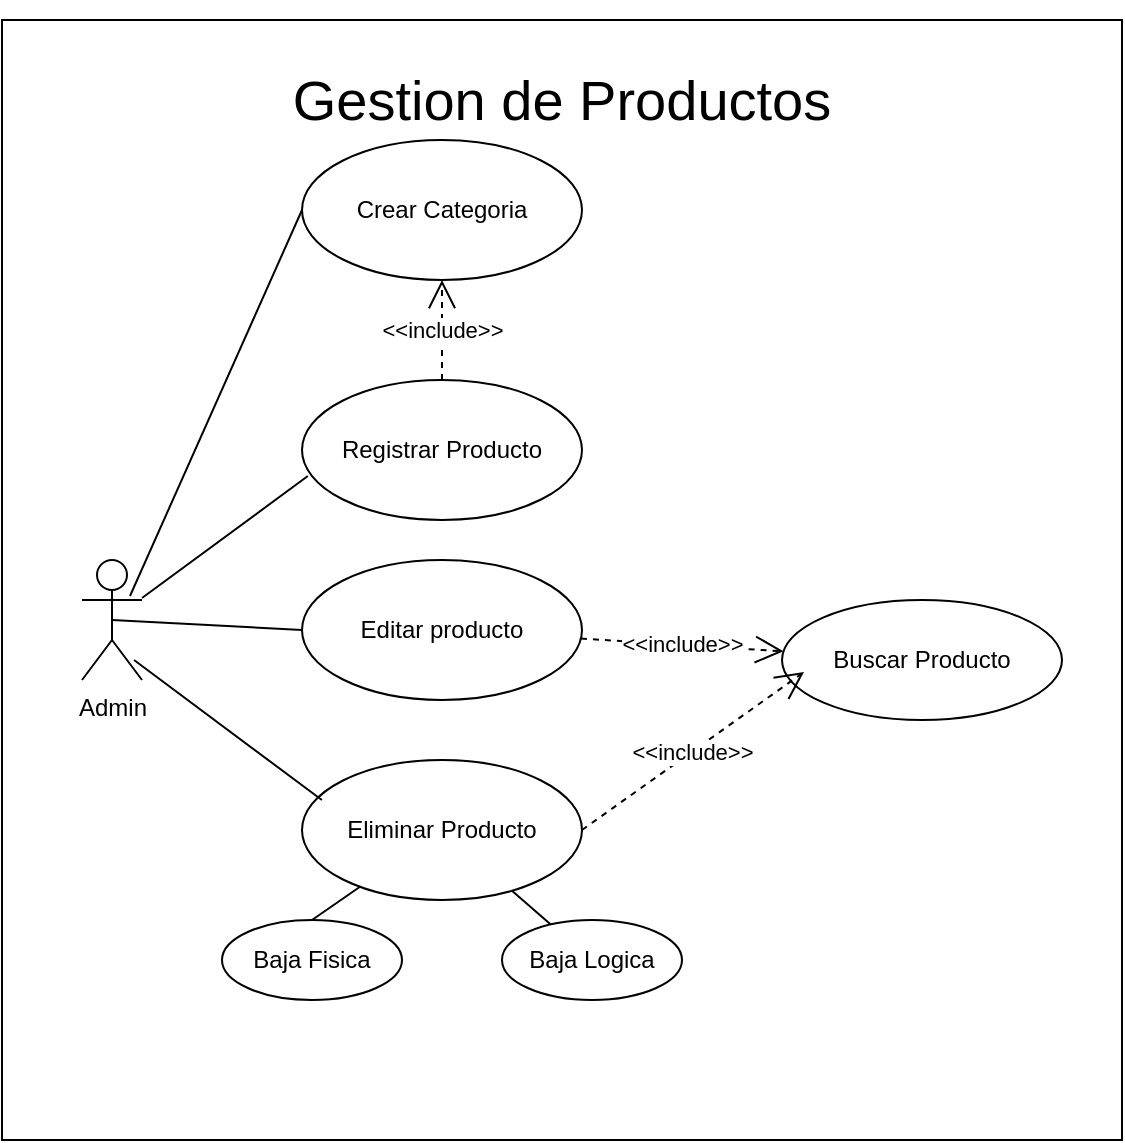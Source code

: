 <mxfile version="22.0.8" type="github">
  <diagram name="Página-1" id="6EjjrTVFEm6qe1ew8q8Y">
    <mxGraphModel dx="880" dy="1647" grid="1" gridSize="10" guides="1" tooltips="1" connect="1" arrows="1" fold="1" page="1" pageScale="1" pageWidth="827" pageHeight="1169" math="0" shadow="0">
      <root>
        <mxCell id="0" />
        <mxCell id="1" parent="0" />
        <mxCell id="fCK78SXwBXorTyQpff8O-12" value="" style="whiteSpace=wrap;html=1;aspect=fixed;" vertex="1" parent="1">
          <mxGeometry x="60" y="-100" width="560" height="560" as="geometry" />
        </mxCell>
        <mxCell id="fCK78SXwBXorTyQpff8O-13" value="Admin" style="shape=umlActor;verticalLabelPosition=bottom;verticalAlign=top;html=1;" vertex="1" parent="1">
          <mxGeometry x="100" y="170" width="30" height="60" as="geometry" />
        </mxCell>
        <mxCell id="fCK78SXwBXorTyQpff8O-14" value="Registrar Producto" style="ellipse;whiteSpace=wrap;html=1;" vertex="1" parent="1">
          <mxGeometry x="210" y="80" width="140" height="70" as="geometry" />
        </mxCell>
        <mxCell id="fCK78SXwBXorTyQpff8O-15" value="Editar producto" style="ellipse;whiteSpace=wrap;html=1;" vertex="1" parent="1">
          <mxGeometry x="210" y="170" width="140" height="70" as="geometry" />
        </mxCell>
        <mxCell id="fCK78SXwBXorTyQpff8O-16" value="Eliminar Producto" style="ellipse;whiteSpace=wrap;html=1;" vertex="1" parent="1">
          <mxGeometry x="210" y="270" width="140" height="70" as="geometry" />
        </mxCell>
        <mxCell id="fCK78SXwBXorTyQpff8O-17" value="Baja Logica" style="ellipse;whiteSpace=wrap;html=1;" vertex="1" parent="1">
          <mxGeometry x="310" y="350" width="90" height="40" as="geometry" />
        </mxCell>
        <mxCell id="fCK78SXwBXorTyQpff8O-18" value="Baja Fisica" style="ellipse;whiteSpace=wrap;html=1;" vertex="1" parent="1">
          <mxGeometry x="170" y="350" width="90" height="40" as="geometry" />
        </mxCell>
        <mxCell id="fCK78SXwBXorTyQpff8O-19" value="" style="endArrow=none;html=1;rounded=0;entryX=0.021;entryY=0.686;entryDx=0;entryDy=0;entryPerimeter=0;" edge="1" parent="1" source="fCK78SXwBXorTyQpff8O-13" target="fCK78SXwBXorTyQpff8O-14">
          <mxGeometry width="50" height="50" relative="1" as="geometry">
            <mxPoint x="460" y="300" as="sourcePoint" />
            <mxPoint x="510" y="250" as="targetPoint" />
          </mxGeometry>
        </mxCell>
        <mxCell id="fCK78SXwBXorTyQpff8O-20" value="" style="endArrow=none;html=1;rounded=0;entryX=0;entryY=0.5;entryDx=0;entryDy=0;exitX=0.5;exitY=0.5;exitDx=0;exitDy=0;exitPerimeter=0;" edge="1" parent="1" source="fCK78SXwBXorTyQpff8O-13" target="fCK78SXwBXorTyQpff8O-15">
          <mxGeometry width="50" height="50" relative="1" as="geometry">
            <mxPoint x="460" y="300" as="sourcePoint" />
            <mxPoint x="510" y="250" as="targetPoint" />
          </mxGeometry>
        </mxCell>
        <mxCell id="fCK78SXwBXorTyQpff8O-21" value="" style="endArrow=none;html=1;rounded=0;entryX=0.867;entryY=0.833;entryDx=0;entryDy=0;entryPerimeter=0;exitX=0.071;exitY=0.286;exitDx=0;exitDy=0;exitPerimeter=0;" edge="1" parent="1" source="fCK78SXwBXorTyQpff8O-16" target="fCK78SXwBXorTyQpff8O-13">
          <mxGeometry width="50" height="50" relative="1" as="geometry">
            <mxPoint x="390" y="280" as="sourcePoint" />
            <mxPoint x="440" y="230" as="targetPoint" />
          </mxGeometry>
        </mxCell>
        <mxCell id="fCK78SXwBXorTyQpff8O-22" value="" style="endArrow=none;html=1;rounded=0;exitX=0.5;exitY=0;exitDx=0;exitDy=0;" edge="1" parent="1" source="fCK78SXwBXorTyQpff8O-18" target="fCK78SXwBXorTyQpff8O-16">
          <mxGeometry width="50" height="50" relative="1" as="geometry">
            <mxPoint x="390" y="280" as="sourcePoint" />
            <mxPoint x="440" y="230" as="targetPoint" />
          </mxGeometry>
        </mxCell>
        <mxCell id="fCK78SXwBXorTyQpff8O-23" value="" style="endArrow=none;html=1;rounded=0;" edge="1" parent="1" source="fCK78SXwBXorTyQpff8O-17" target="fCK78SXwBXorTyQpff8O-16">
          <mxGeometry width="50" height="50" relative="1" as="geometry">
            <mxPoint x="390" y="280" as="sourcePoint" />
            <mxPoint x="440" y="230" as="targetPoint" />
          </mxGeometry>
        </mxCell>
        <mxCell id="fCK78SXwBXorTyQpff8O-24" value="Buscar Producto" style="ellipse;whiteSpace=wrap;html=1;" vertex="1" parent="1">
          <mxGeometry x="450" y="190" width="140" height="60" as="geometry" />
        </mxCell>
        <mxCell id="fCK78SXwBXorTyQpff8O-25" value="&amp;lt;&amp;lt;include&amp;gt;&amp;gt;" style="endArrow=open;endSize=12;dashed=1;html=1;rounded=0;" edge="1" parent="1" source="fCK78SXwBXorTyQpff8O-15" target="fCK78SXwBXorTyQpff8O-24">
          <mxGeometry width="160" relative="1" as="geometry">
            <mxPoint x="330" y="260" as="sourcePoint" />
            <mxPoint x="490" y="260" as="targetPoint" />
          </mxGeometry>
        </mxCell>
        <mxCell id="fCK78SXwBXorTyQpff8O-27" value="&amp;lt;&amp;lt;include&amp;gt;&amp;gt;" style="endArrow=open;endSize=12;dashed=1;html=1;rounded=0;exitX=1;exitY=0.5;exitDx=0;exitDy=0;" edge="1" parent="1" source="fCK78SXwBXorTyQpff8O-16">
          <mxGeometry width="160" relative="1" as="geometry">
            <mxPoint x="360" y="219" as="sourcePoint" />
            <mxPoint x="461" y="226" as="targetPoint" />
          </mxGeometry>
        </mxCell>
        <mxCell id="fCK78SXwBXorTyQpff8O-29" value="&lt;font style=&quot;font-size: 28px;&quot;&gt;Gestion de Productos&lt;/font&gt;" style="text;html=1;strokeColor=none;fillColor=none;align=center;verticalAlign=middle;whiteSpace=wrap;rounded=0;" vertex="1" parent="1">
          <mxGeometry x="182" y="-110" width="316" height="100" as="geometry" />
        </mxCell>
        <mxCell id="fCK78SXwBXorTyQpff8O-30" value="Crear Categoria" style="ellipse;whiteSpace=wrap;html=1;" vertex="1" parent="1">
          <mxGeometry x="210" y="-40" width="140" height="70" as="geometry" />
        </mxCell>
        <mxCell id="fCK78SXwBXorTyQpff8O-31" value="" style="endArrow=none;html=1;rounded=0;entryX=0;entryY=0.5;entryDx=0;entryDy=0;exitX=0.8;exitY=0.3;exitDx=0;exitDy=0;exitPerimeter=0;" edge="1" parent="1" source="fCK78SXwBXorTyQpff8O-13" target="fCK78SXwBXorTyQpff8O-30">
          <mxGeometry width="50" height="50" relative="1" as="geometry">
            <mxPoint x="390" y="110" as="sourcePoint" />
            <mxPoint x="440" y="60" as="targetPoint" />
          </mxGeometry>
        </mxCell>
        <mxCell id="fCK78SXwBXorTyQpff8O-32" value="&amp;lt;&amp;lt;include&amp;gt;&amp;gt;" style="endArrow=open;endSize=12;dashed=1;html=1;rounded=0;entryX=0.5;entryY=1;entryDx=0;entryDy=0;" edge="1" parent="1" source="fCK78SXwBXorTyQpff8O-14" target="fCK78SXwBXorTyQpff8O-30">
          <mxGeometry width="160" relative="1" as="geometry">
            <mxPoint x="360" y="219" as="sourcePoint" />
            <mxPoint x="461" y="226" as="targetPoint" />
          </mxGeometry>
        </mxCell>
      </root>
    </mxGraphModel>
  </diagram>
</mxfile>
